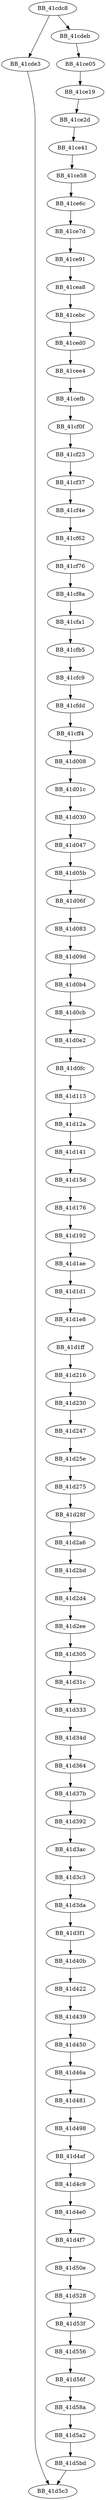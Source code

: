 DiGraph __get_lc_time{
BB_41cdc8->BB_41cde3
BB_41cdc8->BB_41cdeb
BB_41cde3->BB_41d5c3
BB_41cdeb->BB_41ce05
BB_41ce05->BB_41ce19
BB_41ce19->BB_41ce2d
BB_41ce2d->BB_41ce41
BB_41ce41->BB_41ce58
BB_41ce58->BB_41ce6c
BB_41ce6c->BB_41ce7d
BB_41ce7d->BB_41ce91
BB_41ce91->BB_41cea8
BB_41cea8->BB_41cebc
BB_41cebc->BB_41ced0
BB_41ced0->BB_41cee4
BB_41cee4->BB_41cefb
BB_41cefb->BB_41cf0f
BB_41cf0f->BB_41cf23
BB_41cf23->BB_41cf37
BB_41cf37->BB_41cf4e
BB_41cf4e->BB_41cf62
BB_41cf62->BB_41cf76
BB_41cf76->BB_41cf8a
BB_41cf8a->BB_41cfa1
BB_41cfa1->BB_41cfb5
BB_41cfb5->BB_41cfc9
BB_41cfc9->BB_41cfdd
BB_41cfdd->BB_41cff4
BB_41cff4->BB_41d008
BB_41d008->BB_41d01c
BB_41d01c->BB_41d030
BB_41d030->BB_41d047
BB_41d047->BB_41d05b
BB_41d05b->BB_41d06f
BB_41d06f->BB_41d083
BB_41d083->BB_41d09d
BB_41d09d->BB_41d0b4
BB_41d0b4->BB_41d0cb
BB_41d0cb->BB_41d0e2
BB_41d0e2->BB_41d0fc
BB_41d0fc->BB_41d113
BB_41d113->BB_41d12a
BB_41d12a->BB_41d141
BB_41d141->BB_41d15d
BB_41d15d->BB_41d176
BB_41d176->BB_41d192
BB_41d192->BB_41d1ae
BB_41d1ae->BB_41d1d1
BB_41d1d1->BB_41d1e8
BB_41d1e8->BB_41d1ff
BB_41d1ff->BB_41d216
BB_41d216->BB_41d230
BB_41d230->BB_41d247
BB_41d247->BB_41d25e
BB_41d25e->BB_41d275
BB_41d275->BB_41d28f
BB_41d28f->BB_41d2a6
BB_41d2a6->BB_41d2bd
BB_41d2bd->BB_41d2d4
BB_41d2d4->BB_41d2ee
BB_41d2ee->BB_41d305
BB_41d305->BB_41d31c
BB_41d31c->BB_41d333
BB_41d333->BB_41d34d
BB_41d34d->BB_41d364
BB_41d364->BB_41d37b
BB_41d37b->BB_41d392
BB_41d392->BB_41d3ac
BB_41d3ac->BB_41d3c3
BB_41d3c3->BB_41d3da
BB_41d3da->BB_41d3f1
BB_41d3f1->BB_41d40b
BB_41d40b->BB_41d422
BB_41d422->BB_41d439
BB_41d439->BB_41d450
BB_41d450->BB_41d46a
BB_41d46a->BB_41d481
BB_41d481->BB_41d498
BB_41d498->BB_41d4af
BB_41d4af->BB_41d4c9
BB_41d4c9->BB_41d4e0
BB_41d4e0->BB_41d4f7
BB_41d4f7->BB_41d50e
BB_41d50e->BB_41d528
BB_41d528->BB_41d53f
BB_41d53f->BB_41d556
BB_41d556->BB_41d56f
BB_41d56f->BB_41d58a
BB_41d58a->BB_41d5a2
BB_41d5a2->BB_41d5bd
BB_41d5bd->BB_41d5c3
}
